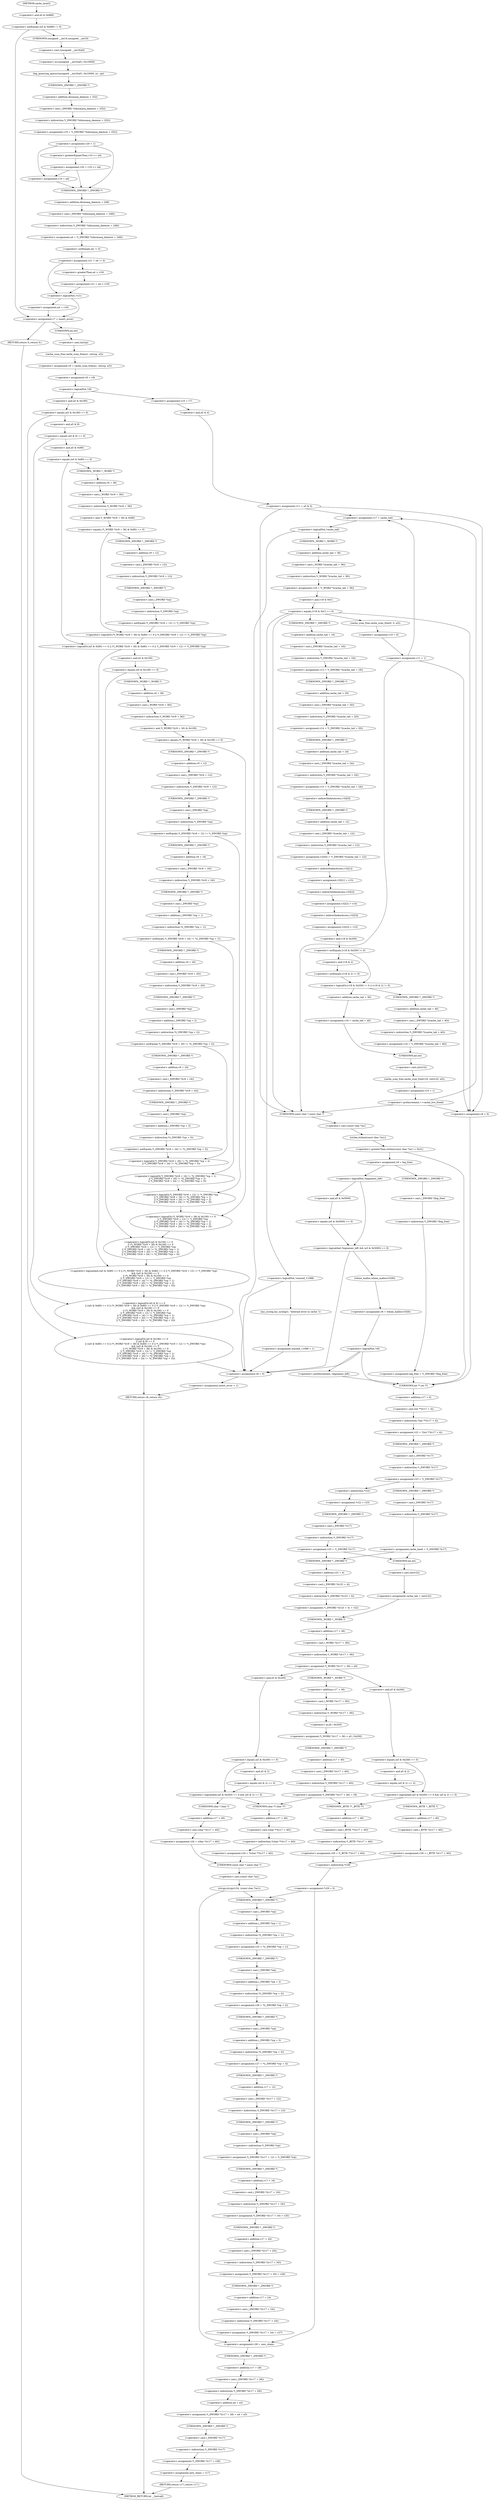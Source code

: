 digraph cache_insert {  
"1000155" [label = "(<operator>.notEquals,(a5 & 0x980) != 0)" ]
"1000156" [label = "(<operator>.and,a5 & 0x980)" ]
"1000161" [label = "(log_query,log_query((unsigned __int16)a5 | 0x10000, a1, cp))" ]
"1000162" [label = "(<operator>.or,(unsigned __int16)a5 | 0x10000)" ]
"1000163" [label = "(<operator>.cast,(unsigned __int16)a5)" ]
"1000164" [label = "(UNKNOWN,unsigned __int16,unsigned __int16)" ]
"1000169" [label = "(<operator>.assignment,v19 = *(_DWORD *)(dnsmasq_daemon + 252))" ]
"1000171" [label = "(<operator>.indirection,*(_DWORD *)(dnsmasq_daemon + 252))" ]
"1000172" [label = "(<operator>.cast,(_DWORD *)(dnsmasq_daemon + 252))" ]
"1000173" [label = "(UNKNOWN,_DWORD *,_DWORD *)" ]
"1000174" [label = "(<operator>.addition,dnsmasq_daemon + 252)" ]
"1000177" [label = "(<operator>.assignment,v20 = 1)" ]
"1000182" [label = "(<operator>.assignment,v20 = v19 >= a4)" ]
"1000184" [label = "(<operator>.greaterEqualsThan,v19 >= a4)" ]
"1000189" [label = "(<operator>.assignment,v19 = a4)" ]
"1000192" [label = "(<operator>.assignment,a4 = *(_DWORD *)(dnsmasq_daemon + 248))" ]
"1000194" [label = "(<operator>.indirection,*(_DWORD *)(dnsmasq_daemon + 248))" ]
"1000195" [label = "(<operator>.cast,(_DWORD *)(dnsmasq_daemon + 248))" ]
"1000196" [label = "(UNKNOWN,_DWORD *,_DWORD *)" ]
"1000197" [label = "(<operator>.addition,dnsmasq_daemon + 248)" ]
"1000200" [label = "(<operator>.assignment,v21 = a4 != 0)" ]
"1000202" [label = "(<operator>.notEquals,a4 != 0)" ]
"1000207" [label = "(<operator>.assignment,v21 = a4 > v19)" ]
"1000209" [label = "(<operator>.greaterThan,a4 > v19)" ]
"1000213" [label = "(<operator>.logicalNot,!v21)" ]
"1000215" [label = "(<operator>.assignment,a4 = v19)" ]
"1000218" [label = "(<operator>.assignment,v7 = insert_error)" ]
"1000223" [label = "(RETURN,return 0;,return 0;)" ]
"1000225" [label = "(<operator>.assignment,v9 = cache_scan_free(a1, (int)cp, a3))" ]
"1000227" [label = "(cache_scan_free,cache_scan_free(a1, (int)cp, a3))" ]
"1000229" [label = "(<operator>.cast,(int)cp)" ]
"1000230" [label = "(UNKNOWN,int,int)" ]
"1000233" [label = "(<operator>.assignment,v8 = v9)" ]
"1000237" [label = "(<operator>.logicalNot,!v9)" ]
"1000240" [label = "(<operator>.assignment,v10 = v7)" ]
"1000243" [label = "(<operator>.assignment,v11 = a5 & 4)" ]
"1000245" [label = "(<operator>.and,a5 & 4)" ]
"1000251" [label = "(<operator>.assignment,v17 = cache_tail)" ]
"1000255" [label = "(<operator>.logicalNot,!cache_tail)" ]
"1000258" [label = "(<operator>.assignment,v18 = *(_WORD *)(cache_tail + 36))" ]
"1000260" [label = "(<operator>.indirection,*(_WORD *)(cache_tail + 36))" ]
"1000261" [label = "(<operator>.cast,(_WORD *)(cache_tail + 36))" ]
"1000262" [label = "(UNKNOWN,_WORD *,_WORD *)" ]
"1000263" [label = "(<operator>.addition,cache_tail + 36)" ]
"1000267" [label = "(<operator>.equals,(v18 & 0xC) == 0)" ]
"1000268" [label = "(<operator>.and,v18 & 0xC)" ]
"1000277" [label = "(<operator>.logicalNot,!warned_11088)" ]
"1000280" [label = "(my_syslog,my_syslog(3, \"Internal error in cache.\"))" ]
"1000283" [label = "(<operator>.assignment,warned_11088 = 1)" ]
"1000290" [label = "(<operator>.assignment,v13 = *(_DWORD *)(cache_tail + 16))" ]
"1000292" [label = "(<operator>.indirection,*(_DWORD *)(cache_tail + 16))" ]
"1000293" [label = "(<operator>.cast,(_DWORD *)(cache_tail + 16))" ]
"1000294" [label = "(UNKNOWN,_DWORD *,_DWORD *)" ]
"1000295" [label = "(<operator>.addition,cache_tail + 16)" ]
"1000298" [label = "(<operator>.assignment,v14 = *(_DWORD *)(cache_tail + 20))" ]
"1000300" [label = "(<operator>.indirection,*(_DWORD *)(cache_tail + 20))" ]
"1000301" [label = "(<operator>.cast,(_DWORD *)(cache_tail + 20))" ]
"1000302" [label = "(UNKNOWN,_DWORD *,_DWORD *)" ]
"1000303" [label = "(<operator>.addition,cache_tail + 20)" ]
"1000306" [label = "(<operator>.assignment,v15 = *(_DWORD *)(cache_tail + 24))" ]
"1000308" [label = "(<operator>.indirection,*(_DWORD *)(cache_tail + 24))" ]
"1000309" [label = "(<operator>.cast,(_DWORD *)(cache_tail + 24))" ]
"1000310" [label = "(UNKNOWN,_DWORD *,_DWORD *)" ]
"1000311" [label = "(<operator>.addition,cache_tail + 24)" ]
"1000314" [label = "(<operator>.assignment,v32[0] = *(_DWORD *)(cache_tail + 12))" ]
"1000315" [label = "(<operator>.indirectIndexAccess,v32[0])" ]
"1000318" [label = "(<operator>.indirection,*(_DWORD *)(cache_tail + 12))" ]
"1000319" [label = "(<operator>.cast,(_DWORD *)(cache_tail + 12))" ]
"1000320" [label = "(UNKNOWN,_DWORD *,_DWORD *)" ]
"1000321" [label = "(<operator>.addition,cache_tail + 12)" ]
"1000324" [label = "(<operator>.assignment,v32[1] = v13)" ]
"1000325" [label = "(<operator>.indirectIndexAccess,v32[1])" ]
"1000329" [label = "(<operator>.assignment,v32[2] = v14)" ]
"1000330" [label = "(<operator>.indirectIndexAccess,v32[2])" ]
"1000334" [label = "(<operator>.assignment,v32[3] = v15)" ]
"1000335" [label = "(<operator>.indirectIndexAccess,v32[3])" ]
"1000340" [label = "(<operator>.logicalOr,(v18 & 0x200) != 0 || (v18 & 2) != 0)" ]
"1000341" [label = "(<operator>.notEquals,(v18 & 0x200) != 0)" ]
"1000342" [label = "(<operator>.and,v18 & 0x200)" ]
"1000346" [label = "(<operator>.notEquals,(v18 & 2) != 0)" ]
"1000347" [label = "(<operator>.and,v18 & 2)" ]
"1000351" [label = "(<operator>.assignment,v16 = *(_DWORD *)(cache_tail + 40))" ]
"1000353" [label = "(<operator>.indirection,*(_DWORD *)(cache_tail + 40))" ]
"1000354" [label = "(<operator>.cast,(_DWORD *)(cache_tail + 40))" ]
"1000355" [label = "(UNKNOWN,_DWORD *,_DWORD *)" ]
"1000356" [label = "(<operator>.addition,cache_tail + 40)" ]
"1000360" [label = "(<operator>.assignment,v16 = cache_tail + 40)" ]
"1000362" [label = "(<operator>.addition,cache_tail + 40)" ]
"1000365" [label = "(cache_scan_free,cache_scan_free(v16, (int)v32, a3))" ]
"1000367" [label = "(<operator>.cast,(int)v32)" ]
"1000368" [label = "(UNKNOWN,int,int)" ]
"1000371" [label = "(<operator>.assignment,v10 = 1)" ]
"1000374" [label = "(<operator>.preIncrement,++cache_live_freed)" ]
"1000378" [label = "(cache_scan_free,cache_scan_free(0, 0, a3))" ]
"1000382" [label = "(<operator>.assignment,v10 = 0)" ]
"1000385" [label = "(<operator>.assignment,v11 = 1)" ]
"1000392" [label = "(<operator>.greaterThan,strlen((const char *)a1) > 0x31)" ]
"1000393" [label = "(strlen,strlen((const char *)a1))" ]
"1000394" [label = "(<operator>.cast,(const char *)a1)" ]
"1000395" [label = "(UNKNOWN,const char *,const char *)" ]
"1000399" [label = "(<operator>.assignment,v8 = big_free)" ]
"1000405" [label = "(<operator>.assignment,big_free = *(_DWORD *)big_free)" ]
"1000407" [label = "(<operator>.indirection,*(_DWORD *)big_free)" ]
"1000408" [label = "(<operator>.cast,(_DWORD *)big_free)" ]
"1000409" [label = "(UNKNOWN,_DWORD *,_DWORD *)" ]
"1000414" [label = "(<operator>.logicalAnd,!bignames_left && (a5 & 0x5000) == 0)" ]
"1000415" [label = "(<operator>.logicalNot,!bignames_left)" ]
"1000417" [label = "(<operator>.equals,(a5 & 0x5000) == 0)" ]
"1000418" [label = "(<operator>.and,a5 & 0x5000)" ]
"1000423" [label = "(<operator>.assignment,v8 = whine_malloc(1028))" ]
"1000425" [label = "(whine_malloc,whine_malloc(1028))" ]
"1000428" [label = "(<operator>.logicalNot,!v8)" ]
"1000433" [label = "(<operator>.preDecrement,--bignames_left)" ]
"1000437" [label = "(<operator>.assignment,v8 = 0)" ]
"1000440" [label = "(<operator>.assignment,v22 = *(int **)(v17 + 4))" ]
"1000442" [label = "(<operator>.indirection,*(int **)(v17 + 4))" ]
"1000443" [label = "(<operator>.cast,(int **)(v17 + 4))" ]
"1000444" [label = "(UNKNOWN,int **,int **)" ]
"1000445" [label = "(<operator>.addition,v17 + 4)" ]
"1000448" [label = "(<operator>.assignment,v23 = *(_DWORD *)v17)" ]
"1000450" [label = "(<operator>.indirection,*(_DWORD *)v17)" ]
"1000451" [label = "(<operator>.cast,(_DWORD *)v17)" ]
"1000452" [label = "(UNKNOWN,_DWORD *,_DWORD *)" ]
"1000457" [label = "(<operator>.assignment,*v22 = v23)" ]
"1000458" [label = "(<operator>.indirection,*v22)" ]
"1000461" [label = "(<operator>.assignment,v23 = *(_DWORD *)v17)" ]
"1000463" [label = "(<operator>.indirection,*(_DWORD *)v17)" ]
"1000464" [label = "(<operator>.cast,(_DWORD *)v17)" ]
"1000465" [label = "(UNKNOWN,_DWORD *,_DWORD *)" ]
"1000469" [label = "(<operator>.assignment,cache_head = *(_DWORD *)v17)" ]
"1000471" [label = "(<operator>.indirection,*(_DWORD *)v17)" ]
"1000472" [label = "(<operator>.cast,(_DWORD *)v17)" ]
"1000473" [label = "(UNKNOWN,_DWORD *,_DWORD *)" ]
"1000477" [label = "(<operator>.assignment,*(_DWORD *)(v23 + 4) = v22)" ]
"1000478" [label = "(<operator>.indirection,*(_DWORD *)(v23 + 4))" ]
"1000479" [label = "(<operator>.cast,(_DWORD *)(v23 + 4))" ]
"1000480" [label = "(UNKNOWN,_DWORD *,_DWORD *)" ]
"1000481" [label = "(<operator>.addition,v23 + 4)" ]
"1000486" [label = "(<operator>.assignment,cache_tail = (int)v22)" ]
"1000488" [label = "(<operator>.cast,(int)v22)" ]
"1000489" [label = "(UNKNOWN,int,int)" ]
"1000491" [label = "(<operator>.assignment,*(_WORD *)(v17 + 36) = a5)" ]
"1000492" [label = "(<operator>.indirection,*(_WORD *)(v17 + 36))" ]
"1000493" [label = "(<operator>.cast,(_WORD *)(v17 + 36))" ]
"1000494" [label = "(UNKNOWN,_WORD *,_WORD *)" ]
"1000495" [label = "(<operator>.addition,v17 + 36)" ]
"1000502" [label = "(<operator>.assignment,*(_WORD *)(v17 + 36) = a5 | 0x200)" ]
"1000503" [label = "(<operator>.indirection,*(_WORD *)(v17 + 36))" ]
"1000504" [label = "(<operator>.cast,(_WORD *)(v17 + 36))" ]
"1000505" [label = "(UNKNOWN,_WORD *,_WORD *)" ]
"1000506" [label = "(<operator>.addition,v17 + 36)" ]
"1000509" [label = "(<operator>.or,a5 | 0x200)" ]
"1000512" [label = "(<operator>.assignment,*(_DWORD *)(v17 + 40) = v8)" ]
"1000513" [label = "(<operator>.indirection,*(_DWORD *)(v17 + 40))" ]
"1000514" [label = "(<operator>.cast,(_DWORD *)(v17 + 40))" ]
"1000515" [label = "(UNKNOWN,_DWORD *,_DWORD *)" ]
"1000516" [label = "(<operator>.addition,v17 + 40)" ]
"1000529" [label = "(<operator>.logicalAnd,(a5 & 0x200) == 0 && (a5 & 2) == 0)" ]
"1000530" [label = "(<operator>.equals,(a5 & 0x200) == 0)" ]
"1000531" [label = "(<operator>.and,a5 & 0x200)" ]
"1000535" [label = "(<operator>.equals,(a5 & 2) == 0)" ]
"1000536" [label = "(<operator>.and,a5 & 2)" ]
"1000541" [label = "(<operator>.assignment,v24 = (char *)(v17 + 40))" ]
"1000543" [label = "(<operator>.cast,(char *)(v17 + 40))" ]
"1000544" [label = "(UNKNOWN,char *,char *)" ]
"1000545" [label = "(<operator>.addition,v17 + 40)" ]
"1000550" [label = "(<operator>.assignment,v24 = *(char **)(v17 + 40))" ]
"1000552" [label = "(<operator>.indirection,*(char **)(v17 + 40))" ]
"1000553" [label = "(<operator>.cast,(char **)(v17 + 40))" ]
"1000554" [label = "(UNKNOWN,char **,char **)" ]
"1000555" [label = "(<operator>.addition,v17 + 40)" ]
"1000559" [label = "(strcpy,strcpy(v24, (const char *)a1))" ]
"1000561" [label = "(<operator>.cast,(const char *)a1)" ]
"1000562" [label = "(UNKNOWN,const char *,const char *)" ]
"1000568" [label = "(<operator>.assignment,v25 = *((_DWORD *)cp + 1))" ]
"1000570" [label = "(<operator>.indirection,*((_DWORD *)cp + 1))" ]
"1000571" [label = "(<operator>.addition,(_DWORD *)cp + 1)" ]
"1000572" [label = "(<operator>.cast,(_DWORD *)cp)" ]
"1000573" [label = "(UNKNOWN,_DWORD *,_DWORD *)" ]
"1000576" [label = "(<operator>.assignment,v26 = *((_DWORD *)cp + 2))" ]
"1000578" [label = "(<operator>.indirection,*((_DWORD *)cp + 2))" ]
"1000579" [label = "(<operator>.addition,(_DWORD *)cp + 2)" ]
"1000580" [label = "(<operator>.cast,(_DWORD *)cp)" ]
"1000581" [label = "(UNKNOWN,_DWORD *,_DWORD *)" ]
"1000584" [label = "(<operator>.assignment,v27 = *((_DWORD *)cp + 3))" ]
"1000586" [label = "(<operator>.indirection,*((_DWORD *)cp + 3))" ]
"1000587" [label = "(<operator>.addition,(_DWORD *)cp + 3)" ]
"1000588" [label = "(<operator>.cast,(_DWORD *)cp)" ]
"1000589" [label = "(UNKNOWN,_DWORD *,_DWORD *)" ]
"1000592" [label = "(<operator>.assignment,*(_DWORD *)(v17 + 12) = *(_DWORD *)cp)" ]
"1000593" [label = "(<operator>.indirection,*(_DWORD *)(v17 + 12))" ]
"1000594" [label = "(<operator>.cast,(_DWORD *)(v17 + 12))" ]
"1000595" [label = "(UNKNOWN,_DWORD *,_DWORD *)" ]
"1000596" [label = "(<operator>.addition,v17 + 12)" ]
"1000599" [label = "(<operator>.indirection,*(_DWORD *)cp)" ]
"1000600" [label = "(<operator>.cast,(_DWORD *)cp)" ]
"1000601" [label = "(UNKNOWN,_DWORD *,_DWORD *)" ]
"1000603" [label = "(<operator>.assignment,*(_DWORD *)(v17 + 16) = v25)" ]
"1000604" [label = "(<operator>.indirection,*(_DWORD *)(v17 + 16))" ]
"1000605" [label = "(<operator>.cast,(_DWORD *)(v17 + 16))" ]
"1000606" [label = "(UNKNOWN,_DWORD *,_DWORD *)" ]
"1000607" [label = "(<operator>.addition,v17 + 16)" ]
"1000611" [label = "(<operator>.assignment,*(_DWORD *)(v17 + 20) = v26)" ]
"1000612" [label = "(<operator>.indirection,*(_DWORD *)(v17 + 20))" ]
"1000613" [label = "(<operator>.cast,(_DWORD *)(v17 + 20))" ]
"1000614" [label = "(UNKNOWN,_DWORD *,_DWORD *)" ]
"1000615" [label = "(<operator>.addition,v17 + 20)" ]
"1000619" [label = "(<operator>.assignment,*(_DWORD *)(v17 + 24) = v27)" ]
"1000620" [label = "(<operator>.indirection,*(_DWORD *)(v17 + 24))" ]
"1000621" [label = "(<operator>.cast,(_DWORD *)(v17 + 24))" ]
"1000622" [label = "(UNKNOWN,_DWORD *,_DWORD *)" ]
"1000623" [label = "(<operator>.addition,v17 + 24)" ]
"1000627" [label = "(<operator>.assignment,v28 = new_chain)" ]
"1000630" [label = "(<operator>.assignment,*(_DWORD *)(v17 + 28) = a4 + a3)" ]
"1000631" [label = "(<operator>.indirection,*(_DWORD *)(v17 + 28))" ]
"1000632" [label = "(<operator>.cast,(_DWORD *)(v17 + 28))" ]
"1000633" [label = "(UNKNOWN,_DWORD *,_DWORD *)" ]
"1000634" [label = "(<operator>.addition,v17 + 28)" ]
"1000637" [label = "(<operator>.addition,a4 + a3)" ]
"1000640" [label = "(<operator>.assignment,*(_DWORD *)v17 = v28)" ]
"1000641" [label = "(<operator>.indirection,*(_DWORD *)v17)" ]
"1000642" [label = "(<operator>.cast,(_DWORD *)v17)" ]
"1000643" [label = "(UNKNOWN,_DWORD *,_DWORD *)" ]
"1000646" [label = "(<operator>.assignment,new_chain = v17)" ]
"1000649" [label = "(RETURN,return v17;,return v17;)" ]
"1000652" [label = "(<operator>.logicalAnd,(a5 & 0x200) == 0 && (a5 & 2) == 0)" ]
"1000653" [label = "(<operator>.equals,(a5 & 0x200) == 0)" ]
"1000654" [label = "(<operator>.and,a5 & 0x200)" ]
"1000658" [label = "(<operator>.equals,(a5 & 2) == 0)" ]
"1000659" [label = "(<operator>.and,a5 & 2)" ]
"1000664" [label = "(<operator>.assignment,v29 = (_BYTE *)(v17 + 40))" ]
"1000666" [label = "(<operator>.cast,(_BYTE *)(v17 + 40))" ]
"1000667" [label = "(UNKNOWN,_BYTE *,_BYTE *)" ]
"1000668" [label = "(<operator>.addition,v17 + 40)" ]
"1000672" [label = "(<operator>.assignment,*v29 = 0)" ]
"1000673" [label = "(<operator>.indirection,*v29)" ]
"1000677" [label = "(<operator>.assignment,v29 = *(_BYTE **)(v17 + 40))" ]
"1000679" [label = "(<operator>.indirection,*(_BYTE **)(v17 + 40))" ]
"1000680" [label = "(<operator>.cast,(_BYTE **)(v17 + 40))" ]
"1000681" [label = "(UNKNOWN,_BYTE **,_BYTE **)" ]
"1000682" [label = "(<operator>.addition,v17 + 40)" ]
"1000687" [label = "(<operator>.logicalOr,(a5 & 0x180) == 0\n    || (a5 & 8) == 0\n    || ((a5 & 0x80) == 0 || (*(_WORD *)(v9 + 36) & 0x80) == 0 || *(_DWORD *)(v9 + 12) != *(_DWORD *)cp)\n    && ((a5 & 0x100) == 0\n     || (*(_WORD *)(v9 + 36) & 0x100) == 0\n     || *(_DWORD *)(v9 + 12) != *(_DWORD *)cp\n     || *(_DWORD *)(v9 + 16) != *((_DWORD *)cp + 1)\n     || *(_DWORD *)(v9 + 20) != *((_DWORD *)cp + 2)\n     || *(_DWORD *)(v9 + 24) != *((_DWORD *)cp + 3)))" ]
"1000688" [label = "(<operator>.equals,(a5 & 0x180) == 0)" ]
"1000689" [label = "(<operator>.and,a5 & 0x180)" ]
"1000693" [label = "(<operator>.logicalOr,(a5 & 8) == 0\n    || ((a5 & 0x80) == 0 || (*(_WORD *)(v9 + 36) & 0x80) == 0 || *(_DWORD *)(v9 + 12) != *(_DWORD *)cp)\n    && ((a5 & 0x100) == 0\n     || (*(_WORD *)(v9 + 36) & 0x100) == 0\n     || *(_DWORD *)(v9 + 12) != *(_DWORD *)cp\n     || *(_DWORD *)(v9 + 16) != *((_DWORD *)cp + 1)\n     || *(_DWORD *)(v9 + 20) != *((_DWORD *)cp + 2)\n     || *(_DWORD *)(v9 + 24) != *((_DWORD *)cp + 3)))" ]
"1000694" [label = "(<operator>.equals,(a5 & 8) == 0)" ]
"1000695" [label = "(<operator>.and,a5 & 8)" ]
"1000699" [label = "(<operator>.logicalAnd,((a5 & 0x80) == 0 || (*(_WORD *)(v9 + 36) & 0x80) == 0 || *(_DWORD *)(v9 + 12) != *(_DWORD *)cp)\n    && ((a5 & 0x100) == 0\n     || (*(_WORD *)(v9 + 36) & 0x100) == 0\n     || *(_DWORD *)(v9 + 12) != *(_DWORD *)cp\n     || *(_DWORD *)(v9 + 16) != *((_DWORD *)cp + 1)\n     || *(_DWORD *)(v9 + 20) != *((_DWORD *)cp + 2)\n     || *(_DWORD *)(v9 + 24) != *((_DWORD *)cp + 3)))" ]
"1000700" [label = "(<operator>.logicalOr,(a5 & 0x80) == 0 || (*(_WORD *)(v9 + 36) & 0x80) == 0 || *(_DWORD *)(v9 + 12) != *(_DWORD *)cp)" ]
"1000701" [label = "(<operator>.equals,(a5 & 0x80) == 0)" ]
"1000702" [label = "(<operator>.and,a5 & 0x80)" ]
"1000706" [label = "(<operator>.logicalOr,(*(_WORD *)(v9 + 36) & 0x80) == 0 || *(_DWORD *)(v9 + 12) != *(_DWORD *)cp)" ]
"1000707" [label = "(<operator>.equals,(*(_WORD *)(v9 + 36) & 0x80) == 0)" ]
"1000708" [label = "(<operator>.and,*(_WORD *)(v9 + 36) & 0x80)" ]
"1000709" [label = "(<operator>.indirection,*(_WORD *)(v9 + 36))" ]
"1000710" [label = "(<operator>.cast,(_WORD *)(v9 + 36))" ]
"1000711" [label = "(UNKNOWN,_WORD *,_WORD *)" ]
"1000712" [label = "(<operator>.addition,v9 + 36)" ]
"1000717" [label = "(<operator>.notEquals,*(_DWORD *)(v9 + 12) != *(_DWORD *)cp)" ]
"1000718" [label = "(<operator>.indirection,*(_DWORD *)(v9 + 12))" ]
"1000719" [label = "(<operator>.cast,(_DWORD *)(v9 + 12))" ]
"1000720" [label = "(UNKNOWN,_DWORD *,_DWORD *)" ]
"1000721" [label = "(<operator>.addition,v9 + 12)" ]
"1000724" [label = "(<operator>.indirection,*(_DWORD *)cp)" ]
"1000725" [label = "(<operator>.cast,(_DWORD *)cp)" ]
"1000726" [label = "(UNKNOWN,_DWORD *,_DWORD *)" ]
"1000728" [label = "(<operator>.logicalOr,(a5 & 0x100) == 0\n     || (*(_WORD *)(v9 + 36) & 0x100) == 0\n     || *(_DWORD *)(v9 + 12) != *(_DWORD *)cp\n     || *(_DWORD *)(v9 + 16) != *((_DWORD *)cp + 1)\n     || *(_DWORD *)(v9 + 20) != *((_DWORD *)cp + 2)\n     || *(_DWORD *)(v9 + 24) != *((_DWORD *)cp + 3))" ]
"1000729" [label = "(<operator>.equals,(a5 & 0x100) == 0)" ]
"1000730" [label = "(<operator>.and,a5 & 0x100)" ]
"1000734" [label = "(<operator>.logicalOr,(*(_WORD *)(v9 + 36) & 0x100) == 0\n     || *(_DWORD *)(v9 + 12) != *(_DWORD *)cp\n     || *(_DWORD *)(v9 + 16) != *((_DWORD *)cp + 1)\n     || *(_DWORD *)(v9 + 20) != *((_DWORD *)cp + 2)\n     || *(_DWORD *)(v9 + 24) != *((_DWORD *)cp + 3))" ]
"1000735" [label = "(<operator>.equals,(*(_WORD *)(v9 + 36) & 0x100) == 0)" ]
"1000736" [label = "(<operator>.and,*(_WORD *)(v9 + 36) & 0x100)" ]
"1000737" [label = "(<operator>.indirection,*(_WORD *)(v9 + 36))" ]
"1000738" [label = "(<operator>.cast,(_WORD *)(v9 + 36))" ]
"1000739" [label = "(UNKNOWN,_WORD *,_WORD *)" ]
"1000740" [label = "(<operator>.addition,v9 + 36)" ]
"1000745" [label = "(<operator>.logicalOr,*(_DWORD *)(v9 + 12) != *(_DWORD *)cp\n     || *(_DWORD *)(v9 + 16) != *((_DWORD *)cp + 1)\n     || *(_DWORD *)(v9 + 20) != *((_DWORD *)cp + 2)\n     || *(_DWORD *)(v9 + 24) != *((_DWORD *)cp + 3))" ]
"1000746" [label = "(<operator>.notEquals,*(_DWORD *)(v9 + 12) != *(_DWORD *)cp)" ]
"1000747" [label = "(<operator>.indirection,*(_DWORD *)(v9 + 12))" ]
"1000748" [label = "(<operator>.cast,(_DWORD *)(v9 + 12))" ]
"1000749" [label = "(UNKNOWN,_DWORD *,_DWORD *)" ]
"1000750" [label = "(<operator>.addition,v9 + 12)" ]
"1000753" [label = "(<operator>.indirection,*(_DWORD *)cp)" ]
"1000754" [label = "(<operator>.cast,(_DWORD *)cp)" ]
"1000755" [label = "(UNKNOWN,_DWORD *,_DWORD *)" ]
"1000757" [label = "(<operator>.logicalOr,*(_DWORD *)(v9 + 16) != *((_DWORD *)cp + 1)\n     || *(_DWORD *)(v9 + 20) != *((_DWORD *)cp + 2)\n     || *(_DWORD *)(v9 + 24) != *((_DWORD *)cp + 3))" ]
"1000758" [label = "(<operator>.notEquals,*(_DWORD *)(v9 + 16) != *((_DWORD *)cp + 1))" ]
"1000759" [label = "(<operator>.indirection,*(_DWORD *)(v9 + 16))" ]
"1000760" [label = "(<operator>.cast,(_DWORD *)(v9 + 16))" ]
"1000761" [label = "(UNKNOWN,_DWORD *,_DWORD *)" ]
"1000762" [label = "(<operator>.addition,v9 + 16)" ]
"1000765" [label = "(<operator>.indirection,*((_DWORD *)cp + 1))" ]
"1000766" [label = "(<operator>.addition,(_DWORD *)cp + 1)" ]
"1000767" [label = "(<operator>.cast,(_DWORD *)cp)" ]
"1000768" [label = "(UNKNOWN,_DWORD *,_DWORD *)" ]
"1000771" [label = "(<operator>.logicalOr,*(_DWORD *)(v9 + 20) != *((_DWORD *)cp + 2)\n     || *(_DWORD *)(v9 + 24) != *((_DWORD *)cp + 3))" ]
"1000772" [label = "(<operator>.notEquals,*(_DWORD *)(v9 + 20) != *((_DWORD *)cp + 2))" ]
"1000773" [label = "(<operator>.indirection,*(_DWORD *)(v9 + 20))" ]
"1000774" [label = "(<operator>.cast,(_DWORD *)(v9 + 20))" ]
"1000775" [label = "(UNKNOWN,_DWORD *,_DWORD *)" ]
"1000776" [label = "(<operator>.addition,v9 + 20)" ]
"1000779" [label = "(<operator>.indirection,*((_DWORD *)cp + 2))" ]
"1000780" [label = "(<operator>.addition,(_DWORD *)cp + 2)" ]
"1000781" [label = "(<operator>.cast,(_DWORD *)cp)" ]
"1000782" [label = "(UNKNOWN,_DWORD *,_DWORD *)" ]
"1000785" [label = "(<operator>.notEquals,*(_DWORD *)(v9 + 24) != *((_DWORD *)cp + 3))" ]
"1000786" [label = "(<operator>.indirection,*(_DWORD *)(v9 + 24))" ]
"1000787" [label = "(<operator>.cast,(_DWORD *)(v9 + 24))" ]
"1000788" [label = "(UNKNOWN,_DWORD *,_DWORD *)" ]
"1000789" [label = "(<operator>.addition,v9 + 24)" ]
"1000792" [label = "(<operator>.indirection,*((_DWORD *)cp + 3))" ]
"1000793" [label = "(<operator>.addition,(_DWORD *)cp + 3)" ]
"1000794" [label = "(<operator>.cast,(_DWORD *)cp)" ]
"1000795" [label = "(UNKNOWN,_DWORD *,_DWORD *)" ]
"1000800" [label = "(<operator>.assignment,v8 = 0)" ]
"1000803" [label = "(<operator>.assignment,insert_error = 1)" ]
"1000806" [label = "(RETURN,return v8;,return v8;)" ]
"1000124" [label = "(METHOD,cache_insert)" ]
"1000808" [label = "(METHOD_RETURN,int __fastcall)" ]
  "1000155" -> "1000164" 
  "1000155" -> "1000218" 
  "1000156" -> "1000155" 
  "1000161" -> "1000173" 
  "1000162" -> "1000161" 
  "1000163" -> "1000162" 
  "1000164" -> "1000163" 
  "1000169" -> "1000177" 
  "1000171" -> "1000169" 
  "1000172" -> "1000171" 
  "1000173" -> "1000174" 
  "1000174" -> "1000172" 
  "1000177" -> "1000184" 
  "1000177" -> "1000189" 
  "1000177" -> "1000196" 
  "1000182" -> "1000189" 
  "1000182" -> "1000196" 
  "1000184" -> "1000182" 
  "1000189" -> "1000196" 
  "1000192" -> "1000202" 
  "1000194" -> "1000192" 
  "1000195" -> "1000194" 
  "1000196" -> "1000197" 
  "1000197" -> "1000195" 
  "1000200" -> "1000209" 
  "1000200" -> "1000213" 
  "1000202" -> "1000200" 
  "1000207" -> "1000213" 
  "1000209" -> "1000207" 
  "1000213" -> "1000215" 
  "1000213" -> "1000218" 
  "1000215" -> "1000218" 
  "1000218" -> "1000223" 
  "1000218" -> "1000230" 
  "1000223" -> "1000808" 
  "1000225" -> "1000233" 
  "1000227" -> "1000225" 
  "1000229" -> "1000227" 
  "1000230" -> "1000229" 
  "1000233" -> "1000237" 
  "1000237" -> "1000240" 
  "1000237" -> "1000689" 
  "1000240" -> "1000245" 
  "1000243" -> "1000251" 
  "1000243" -> "1000395" 
  "1000243" -> "1000437" 
  "1000245" -> "1000243" 
  "1000251" -> "1000255" 
  "1000255" -> "1000800" 
  "1000255" -> "1000262" 
  "1000258" -> "1000268" 
  "1000260" -> "1000258" 
  "1000261" -> "1000260" 
  "1000262" -> "1000263" 
  "1000263" -> "1000261" 
  "1000267" -> "1000395" 
  "1000267" -> "1000437" 
  "1000267" -> "1000277" 
  "1000267" -> "1000294" 
  "1000267" -> "1000378" 
  "1000268" -> "1000267" 
  "1000277" -> "1000280" 
  "1000277" -> "1000800" 
  "1000280" -> "1000283" 
  "1000283" -> "1000800" 
  "1000290" -> "1000302" 
  "1000292" -> "1000290" 
  "1000293" -> "1000292" 
  "1000294" -> "1000295" 
  "1000295" -> "1000293" 
  "1000298" -> "1000310" 
  "1000300" -> "1000298" 
  "1000301" -> "1000300" 
  "1000302" -> "1000303" 
  "1000303" -> "1000301" 
  "1000306" -> "1000315" 
  "1000308" -> "1000306" 
  "1000309" -> "1000308" 
  "1000310" -> "1000311" 
  "1000311" -> "1000309" 
  "1000314" -> "1000325" 
  "1000315" -> "1000320" 
  "1000318" -> "1000314" 
  "1000319" -> "1000318" 
  "1000320" -> "1000321" 
  "1000321" -> "1000319" 
  "1000324" -> "1000330" 
  "1000325" -> "1000324" 
  "1000329" -> "1000335" 
  "1000330" -> "1000329" 
  "1000334" -> "1000342" 
  "1000335" -> "1000334" 
  "1000340" -> "1000355" 
  "1000340" -> "1000362" 
  "1000341" -> "1000340" 
  "1000341" -> "1000347" 
  "1000342" -> "1000341" 
  "1000346" -> "1000340" 
  "1000347" -> "1000346" 
  "1000351" -> "1000368" 
  "1000353" -> "1000351" 
  "1000354" -> "1000353" 
  "1000355" -> "1000356" 
  "1000356" -> "1000354" 
  "1000360" -> "1000368" 
  "1000362" -> "1000360" 
  "1000365" -> "1000371" 
  "1000367" -> "1000365" 
  "1000368" -> "1000367" 
  "1000371" -> "1000374" 
  "1000374" -> "1000251" 
  "1000374" -> "1000395" 
  "1000374" -> "1000437" 
  "1000378" -> "1000382" 
  "1000382" -> "1000385" 
  "1000385" -> "1000251" 
  "1000385" -> "1000395" 
  "1000385" -> "1000437" 
  "1000392" -> "1000399" 
  "1000392" -> "1000444" 
  "1000393" -> "1000392" 
  "1000394" -> "1000393" 
  "1000395" -> "1000394" 
  "1000399" -> "1000409" 
  "1000399" -> "1000415" 
  "1000405" -> "1000444" 
  "1000407" -> "1000405" 
  "1000408" -> "1000407" 
  "1000409" -> "1000408" 
  "1000414" -> "1000800" 
  "1000414" -> "1000425" 
  "1000415" -> "1000414" 
  "1000415" -> "1000418" 
  "1000417" -> "1000414" 
  "1000418" -> "1000417" 
  "1000423" -> "1000428" 
  "1000425" -> "1000423" 
  "1000428" -> "1000800" 
  "1000428" -> "1000433" 
  "1000428" -> "1000444" 
  "1000433" -> "1000444" 
  "1000437" -> "1000444" 
  "1000440" -> "1000452" 
  "1000442" -> "1000440" 
  "1000443" -> "1000442" 
  "1000444" -> "1000445" 
  "1000445" -> "1000443" 
  "1000448" -> "1000458" 
  "1000448" -> "1000473" 
  "1000450" -> "1000448" 
  "1000451" -> "1000450" 
  "1000452" -> "1000451" 
  "1000457" -> "1000465" 
  "1000458" -> "1000457" 
  "1000461" -> "1000480" 
  "1000461" -> "1000489" 
  "1000463" -> "1000461" 
  "1000464" -> "1000463" 
  "1000465" -> "1000464" 
  "1000469" -> "1000480" 
  "1000469" -> "1000489" 
  "1000471" -> "1000469" 
  "1000472" -> "1000471" 
  "1000473" -> "1000472" 
  "1000477" -> "1000494" 
  "1000478" -> "1000477" 
  "1000479" -> "1000478" 
  "1000480" -> "1000481" 
  "1000481" -> "1000479" 
  "1000486" -> "1000494" 
  "1000488" -> "1000486" 
  "1000489" -> "1000488" 
  "1000491" -> "1000505" 
  "1000491" -> "1000531" 
  "1000491" -> "1000654" 
  "1000492" -> "1000491" 
  "1000493" -> "1000492" 
  "1000494" -> "1000495" 
  "1000495" -> "1000493" 
  "1000502" -> "1000515" 
  "1000503" -> "1000509" 
  "1000504" -> "1000503" 
  "1000505" -> "1000506" 
  "1000506" -> "1000504" 
  "1000509" -> "1000502" 
  "1000512" -> "1000554" 
  "1000512" -> "1000681" 
  "1000513" -> "1000512" 
  "1000514" -> "1000513" 
  "1000515" -> "1000516" 
  "1000516" -> "1000514" 
  "1000529" -> "1000544" 
  "1000529" -> "1000554" 
  "1000530" -> "1000529" 
  "1000530" -> "1000536" 
  "1000531" -> "1000530" 
  "1000535" -> "1000529" 
  "1000536" -> "1000535" 
  "1000541" -> "1000562" 
  "1000543" -> "1000541" 
  "1000544" -> "1000545" 
  "1000545" -> "1000543" 
  "1000550" -> "1000562" 
  "1000552" -> "1000550" 
  "1000553" -> "1000552" 
  "1000554" -> "1000555" 
  "1000555" -> "1000553" 
  "1000559" -> "1000573" 
  "1000559" -> "1000627" 
  "1000561" -> "1000559" 
  "1000562" -> "1000561" 
  "1000568" -> "1000581" 
  "1000570" -> "1000568" 
  "1000571" -> "1000570" 
  "1000572" -> "1000571" 
  "1000573" -> "1000572" 
  "1000576" -> "1000589" 
  "1000578" -> "1000576" 
  "1000579" -> "1000578" 
  "1000580" -> "1000579" 
  "1000581" -> "1000580" 
  "1000584" -> "1000595" 
  "1000586" -> "1000584" 
  "1000587" -> "1000586" 
  "1000588" -> "1000587" 
  "1000589" -> "1000588" 
  "1000592" -> "1000606" 
  "1000593" -> "1000601" 
  "1000594" -> "1000593" 
  "1000595" -> "1000596" 
  "1000596" -> "1000594" 
  "1000599" -> "1000592" 
  "1000600" -> "1000599" 
  "1000601" -> "1000600" 
  "1000603" -> "1000614" 
  "1000604" -> "1000603" 
  "1000605" -> "1000604" 
  "1000606" -> "1000607" 
  "1000607" -> "1000605" 
  "1000611" -> "1000622" 
  "1000612" -> "1000611" 
  "1000613" -> "1000612" 
  "1000614" -> "1000615" 
  "1000615" -> "1000613" 
  "1000619" -> "1000627" 
  "1000620" -> "1000619" 
  "1000621" -> "1000620" 
  "1000622" -> "1000623" 
  "1000623" -> "1000621" 
  "1000627" -> "1000633" 
  "1000630" -> "1000643" 
  "1000631" -> "1000637" 
  "1000632" -> "1000631" 
  "1000633" -> "1000634" 
  "1000634" -> "1000632" 
  "1000637" -> "1000630" 
  "1000640" -> "1000646" 
  "1000641" -> "1000640" 
  "1000642" -> "1000641" 
  "1000643" -> "1000642" 
  "1000646" -> "1000649" 
  "1000649" -> "1000808" 
  "1000652" -> "1000667" 
  "1000652" -> "1000681" 
  "1000653" -> "1000652" 
  "1000653" -> "1000659" 
  "1000654" -> "1000653" 
  "1000658" -> "1000652" 
  "1000659" -> "1000658" 
  "1000664" -> "1000673" 
  "1000666" -> "1000664" 
  "1000667" -> "1000668" 
  "1000668" -> "1000666" 
  "1000672" -> "1000573" 
  "1000672" -> "1000627" 
  "1000673" -> "1000672" 
  "1000677" -> "1000673" 
  "1000679" -> "1000677" 
  "1000680" -> "1000679" 
  "1000681" -> "1000682" 
  "1000682" -> "1000680" 
  "1000687" -> "1000800" 
  "1000687" -> "1000806" 
  "1000688" -> "1000687" 
  "1000688" -> "1000695" 
  "1000689" -> "1000688" 
  "1000693" -> "1000687" 
  "1000694" -> "1000693" 
  "1000694" -> "1000702" 
  "1000695" -> "1000694" 
  "1000699" -> "1000693" 
  "1000700" -> "1000699" 
  "1000700" -> "1000730" 
  "1000701" -> "1000711" 
  "1000701" -> "1000700" 
  "1000702" -> "1000701" 
  "1000706" -> "1000700" 
  "1000707" -> "1000720" 
  "1000707" -> "1000706" 
  "1000708" -> "1000707" 
  "1000709" -> "1000708" 
  "1000710" -> "1000709" 
  "1000711" -> "1000712" 
  "1000712" -> "1000710" 
  "1000717" -> "1000706" 
  "1000718" -> "1000726" 
  "1000719" -> "1000718" 
  "1000720" -> "1000721" 
  "1000721" -> "1000719" 
  "1000724" -> "1000717" 
  "1000725" -> "1000724" 
  "1000726" -> "1000725" 
  "1000728" -> "1000699" 
  "1000729" -> "1000739" 
  "1000729" -> "1000728" 
  "1000730" -> "1000729" 
  "1000734" -> "1000728" 
  "1000735" -> "1000749" 
  "1000735" -> "1000734" 
  "1000736" -> "1000735" 
  "1000737" -> "1000736" 
  "1000738" -> "1000737" 
  "1000739" -> "1000740" 
  "1000740" -> "1000738" 
  "1000745" -> "1000734" 
  "1000746" -> "1000761" 
  "1000746" -> "1000745" 
  "1000747" -> "1000755" 
  "1000748" -> "1000747" 
  "1000749" -> "1000750" 
  "1000750" -> "1000748" 
  "1000753" -> "1000746" 
  "1000754" -> "1000753" 
  "1000755" -> "1000754" 
  "1000757" -> "1000745" 
  "1000758" -> "1000775" 
  "1000758" -> "1000757" 
  "1000759" -> "1000768" 
  "1000760" -> "1000759" 
  "1000761" -> "1000762" 
  "1000762" -> "1000760" 
  "1000765" -> "1000758" 
  "1000766" -> "1000765" 
  "1000767" -> "1000766" 
  "1000768" -> "1000767" 
  "1000771" -> "1000757" 
  "1000772" -> "1000788" 
  "1000772" -> "1000771" 
  "1000773" -> "1000782" 
  "1000774" -> "1000773" 
  "1000775" -> "1000776" 
  "1000776" -> "1000774" 
  "1000779" -> "1000772" 
  "1000780" -> "1000779" 
  "1000781" -> "1000780" 
  "1000782" -> "1000781" 
  "1000785" -> "1000771" 
  "1000786" -> "1000795" 
  "1000787" -> "1000786" 
  "1000788" -> "1000789" 
  "1000789" -> "1000787" 
  "1000792" -> "1000785" 
  "1000793" -> "1000792" 
  "1000794" -> "1000793" 
  "1000795" -> "1000794" 
  "1000800" -> "1000803" 
  "1000803" -> "1000806" 
  "1000806" -> "1000808" 
  "1000124" -> "1000156" 
}
